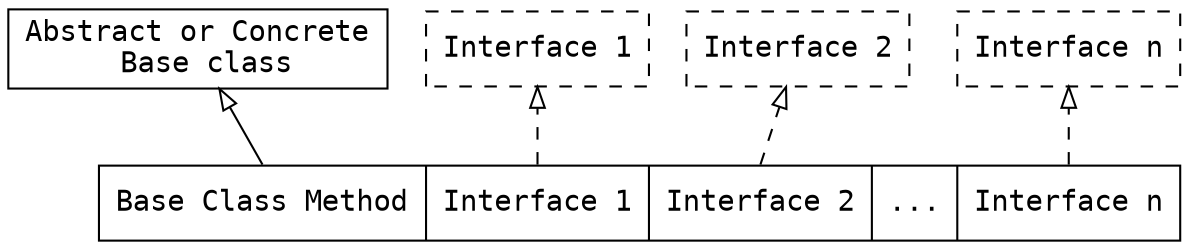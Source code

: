 digraph s {
    splines=line;
    rankdir=BT
    edge[arrowhead=empty]
    node[shape="record", fontname="Consolas,Monaco"];
    node_abs[label="Abstract or Concrete\l Base class"];
    node_in1[style="dashed", label="Interface 1"];
    node_in2[style="dashed", label="Interface 2"];
    node_in3[style="dashed", label="Interface n"];


    node_base[label="{{<f0> Base Class Method |<f1>Interface 1  | <f2>Interface 2 |...| <f3>Interface n}}"];
    node_base:f0->node_abs;
    node_base:f1->node_in1[style="dashed"];
    node_base:f2->node_in2[style="dashed"];
    node_base:f3->node_in3[style="dashed"];
}
